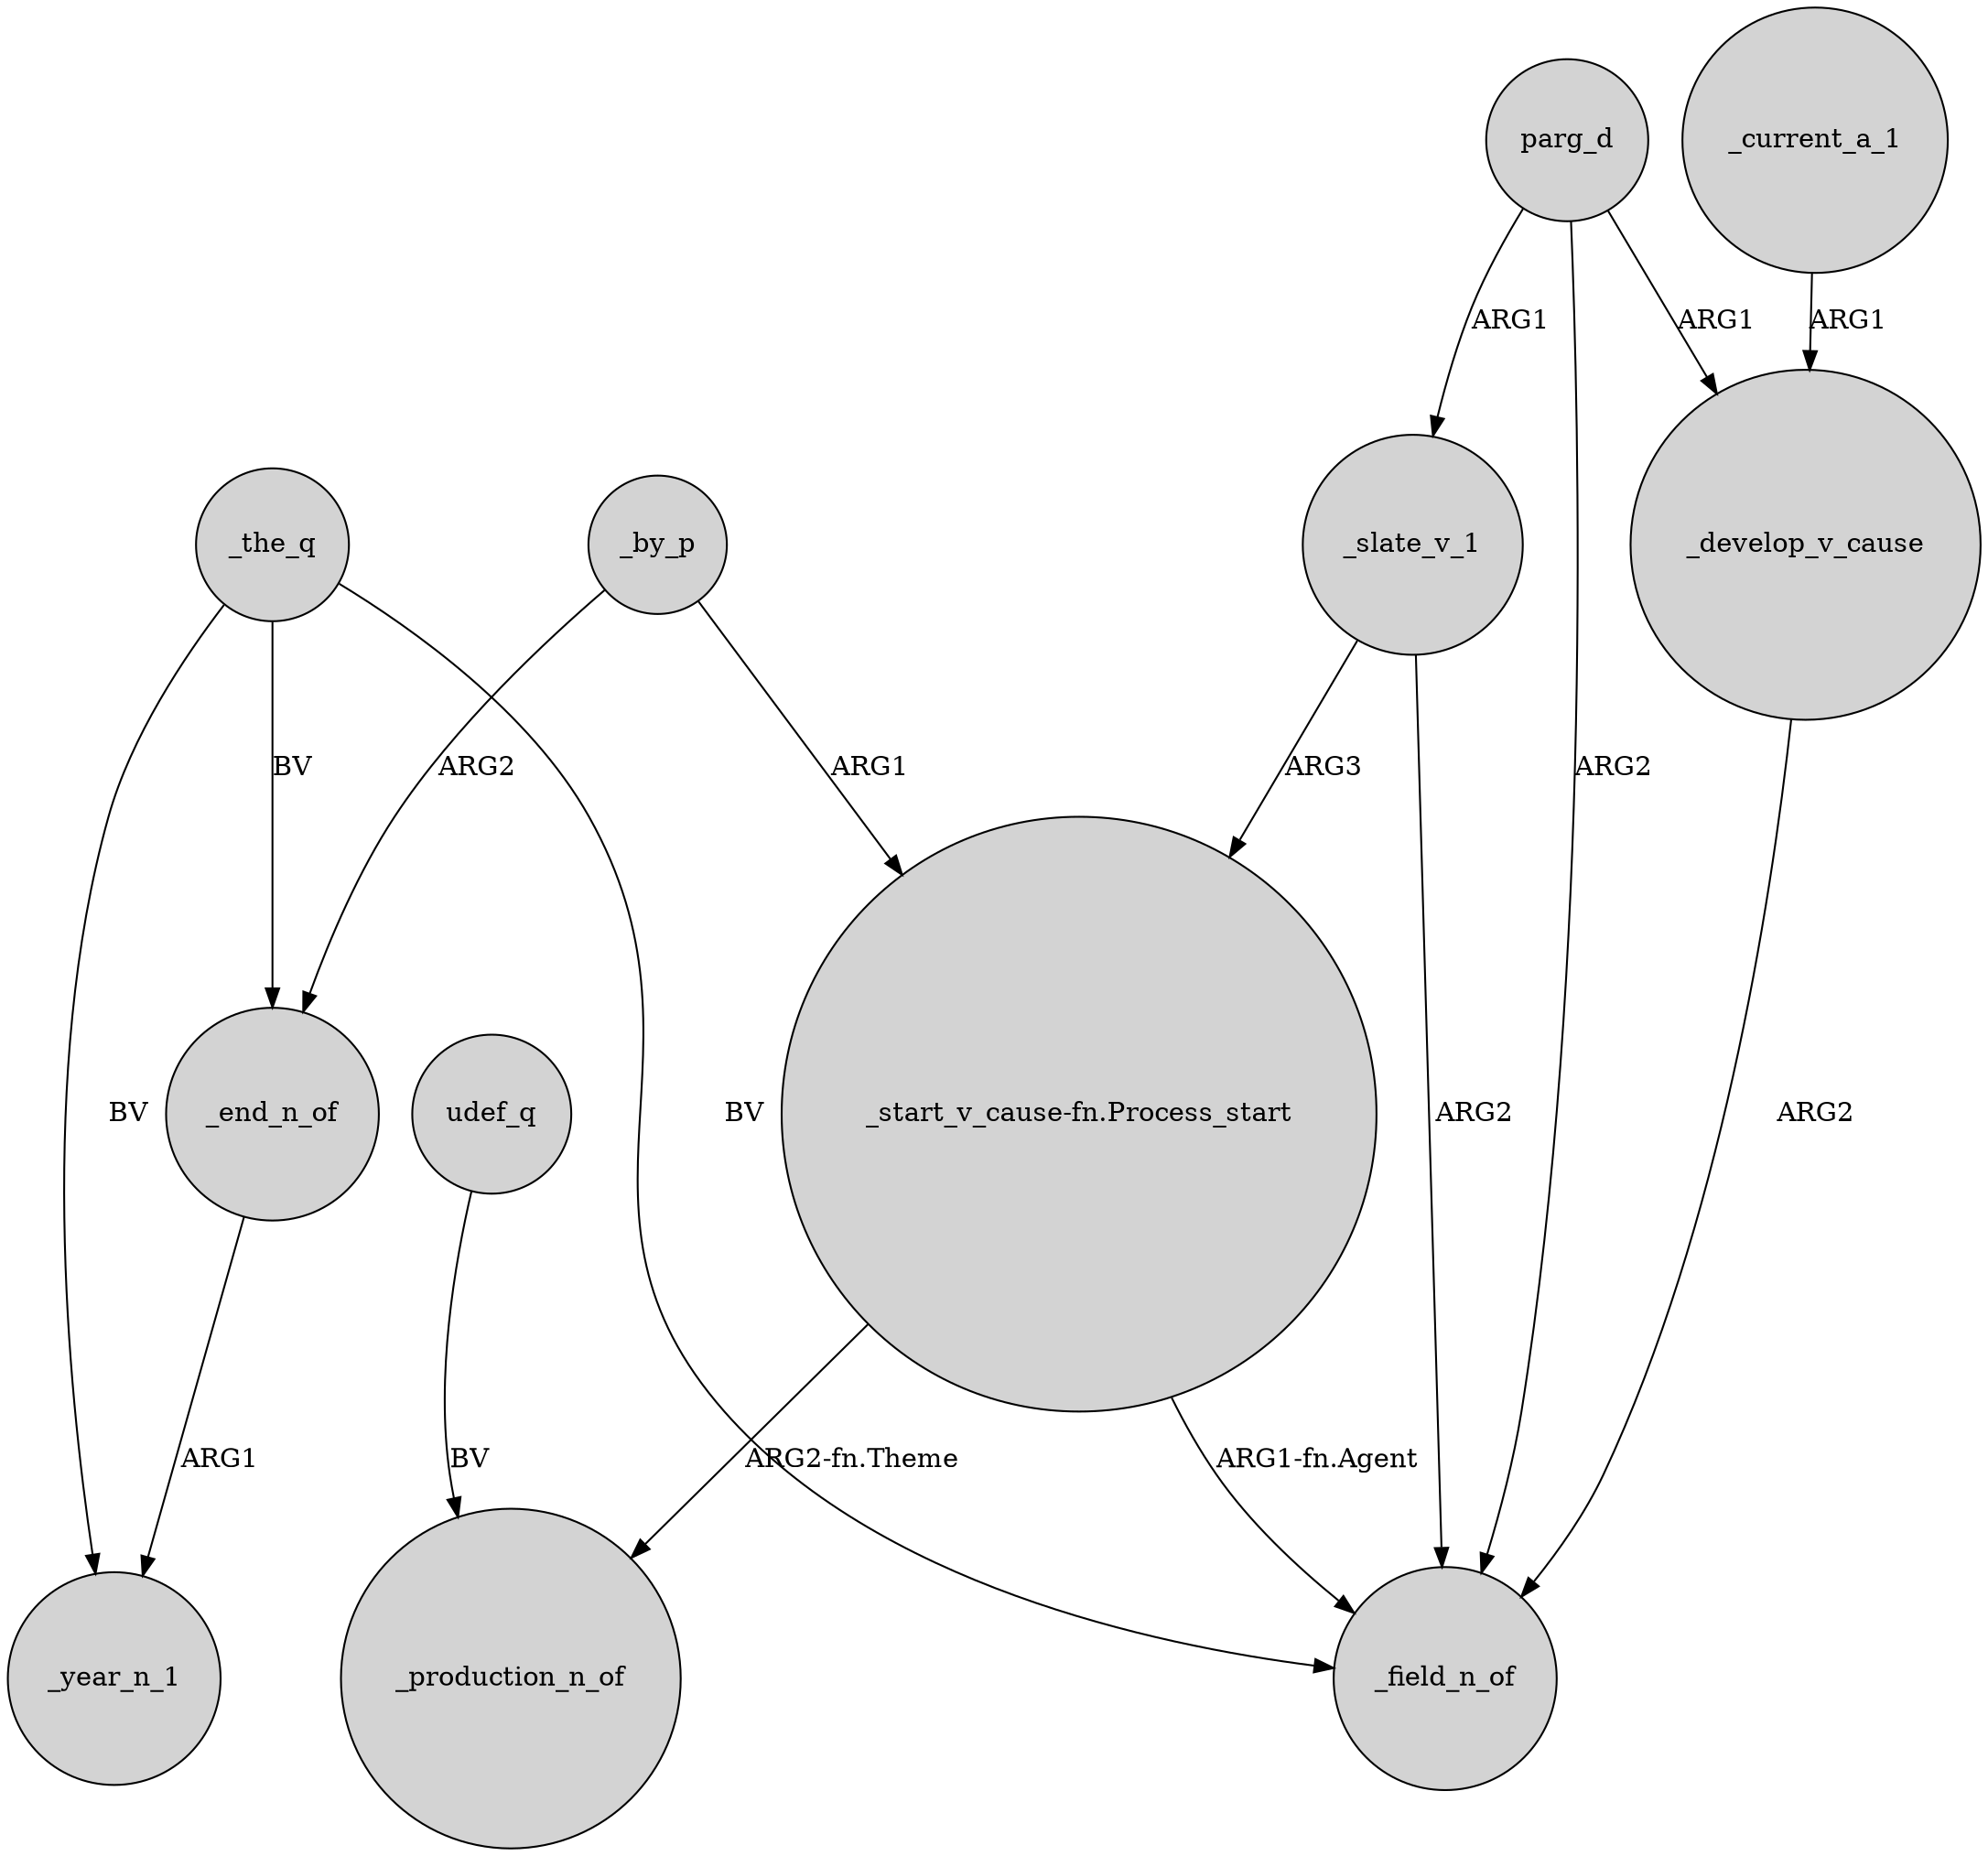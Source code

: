 digraph {
	node [shape=circle style=filled]
	udef_q -> _production_n_of [label=BV]
	_the_q -> _field_n_of [label=BV]
	parg_d -> _develop_v_cause [label=ARG1]
	_develop_v_cause -> _field_n_of [label=ARG2]
	_slate_v_1 -> _field_n_of [label=ARG2]
	"_start_v_cause-fn.Process_start" -> _production_n_of [label="ARG2-fn.Theme"]
	_by_p -> _end_n_of [label=ARG2]
	_current_a_1 -> _develop_v_cause [label=ARG1]
	parg_d -> _slate_v_1 [label=ARG1]
	parg_d -> _field_n_of [label=ARG2]
	"_start_v_cause-fn.Process_start" -> _field_n_of [label="ARG1-fn.Agent"]
	_slate_v_1 -> "_start_v_cause-fn.Process_start" [label=ARG3]
	_the_q -> _end_n_of [label=BV]
	_end_n_of -> _year_n_1 [label=ARG1]
	_the_q -> _year_n_1 [label=BV]
	_by_p -> "_start_v_cause-fn.Process_start" [label=ARG1]
}
